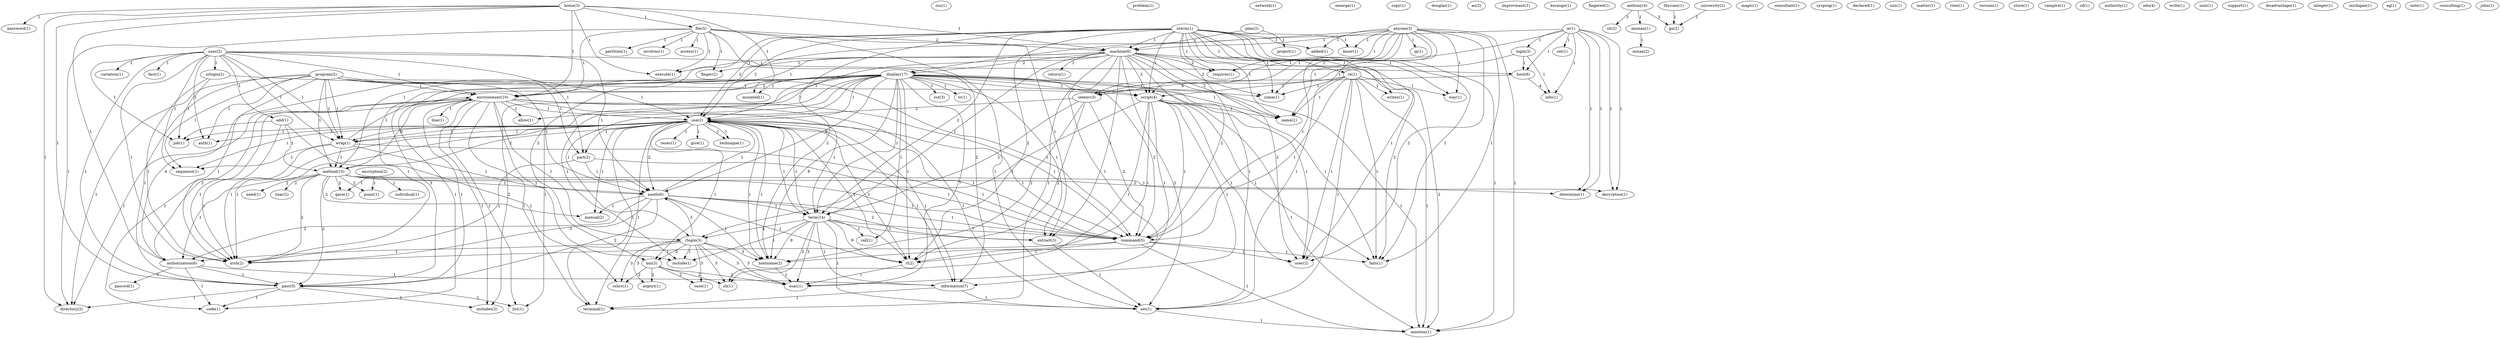 digraph G {
  home [ label="home(3)" ];
  password [ label="password(1)" ];
  file [ label="file(5)" ];
  machine [ label="machine(6)" ];
  environment [ label="environment(10)" ];
  authorization [ label="authorization(6)" ];
  mounted [ label="mounted(1)" ];
  pass [ label="pass(5)" ];
  execute [ label="execute(1)" ];
  directory [ label="directory(2)" ];
  css [ label="css(1)" ];
  uses [ label="uses(2)" ];
  variation [ label="variation(1)" ];
  xrlogin [ label="xrlogin(2)" ];
  add [ label="add(1)" ];
  fact [ label="fact(1)" ];
  job [ label="job(1)" ];
  auth [ label="auth(1)" ];
  host [ label="host(6)" ];
  wrap [ label="wrap(1)" ];
  sequence [ label="sequence(1)" ];
  part [ label="part(2)" ];
  xauth [ label="xauth(6)" ];
  xrsh [ label="xrsh(2)" ];
  wrap [ label="wrap(1)" ];
  anyone [ label="anyone(3)" ];
  ip [ label="ip(1)" ];
  added [ label="added(1)" ];
  know [ label="know(1)" ];
  requires [ label="requires(1)" ];
  display [ label="display(17)" ];
  script [ label="script(4)" ];
  name [ label="name(1)" ];
  come [ label="come(1)" ];
  command [ label="command(5)" ];
  user [ label="user(2)" ];
  way [ label="way(1)" ];
  fails [ label="fails(1)" ];
  set [ label="set(1)" ];
  mention [ label="mention(1)" ];
  problem [ label="problem(1)" ];
  network [ label="network(1)" ];
  nmerge [ label="nmerge(1)" ];
  plan [ label="plan(2)" ];
  project [ label="project(1)" ];
  copy [ label="copy(1)" ];
  douglas [ label="douglas(1)" ];
  au [ label="au(2)" ];
  encryption [ label="encryption(2)" ];
  individual [ label="individual(1)" ];
  point [ label="point(1)" ];
  gave [ label="gave(1)" ];
  improvment [ label="improvment(1)" ];
  kurango [ label="kurango(1)" ];
  fingered [ label="fingered(1)" ];
  ie [ label="ie(1)" ];
  cat [ label="cat(1)" ];
  login [ label="login(3)" ];
  method [ label="method(10)" ];
  info [ label="info(1)" ];
  setenv [ label="setenv(3)" ];
  determine [ label="determine(1)" ];
  decyrption [ label="decyrption(1)" ];
  anthony [ label="anthony(4)" ];
  cit [ label="cit(2)" ];
  ainman [ label="ainman(1)" ];
  gu [ label="gu(2)" ];
  cshrc [ label="cshrc(1)" ];
  magic [ label="magic(1)" ];
  xterm [ label="xterm(1)" ];
  use [ label="use(2)" ];
  bin [ label="bin(3)" ];
  re [ label="re(1)" ];
  use [ label="use(2)" ];
  term [ label="term(14)" ];
  hostname [ label="hostname(2)" ];
  rl [ label="rl(2)" ];
  writes [ label="writes(1)" ];
  inman [ label="inman(2)" ];
  rexec [ label="rexec(1)" ];
  give [ label="give(1)" ];
  manual [ label="manual(2)" ];
  information [ label="information(7)" ];
  technique [ label="technique(1)" ];
  terminal [ label="terminal(1)" ];
  consultant [ label="consultant(1)" ];
  sysprog [ label="sysprog(1)" ];
  declared [ label="declared(1)" ];
  partition [ label="partition(1)" ];
  finger [ label="finger(2)" ];
  involves [ label="involves(1)" ];
  access [ label="access(1)" ];
  extract [ label="extract(3)" ];
  sun [ label="sun(1)" ];
  matter [ label="matter(1)" ];
  return [ label="return(1)" ];
  view [ label="view(1)" ];
  version [ label="version(1)" ];
  thyssen [ label="thyssen(1)" ];
  store [ label="store(1)" ];
  vampire [ label="vampire(1)" ];
  cd [ label="cd(1)" ];
  program [ label="program(2)" ];
  rlogin [ label="rlogin(1)" ];
  export [ label="export(1)" ];
  case [ label="case(1)" ];
  sh [ label="sh(1)" ];
  include [ label="include(1)" ];
  esac [ label="esac(1)" ];
  need [ label="need(1)" ];
  year [ label="year(2)" ];
  authority [ label="authority(1)" ];
  edu [ label="edu(4)" ];
  write [ label="write(1)" ];
  cut [ label="cut(3)" ];
  allow [ label="allow(1)" ];
  code [ label="code(1)" ];
  includes [ label="includes(2)" ];
  tr [ label="tr(1)" ];
  rlogin [ label="rlogin(3)" ];
  list [ label="list(1)" ];
  call [ label="call(1)" ];
  line [ label="line(1)" ];
  unix [ label="unix(1)" ];
  passwd [ label="passwd(1)" ];
  university [ label="university(2)" ];
  support [ label="support(1)" ];
  ie [ label="ie(1)" ];
  thyssen [ label="thyssen(1)" ];
  disadvantage [ label="disadvantage(1)" ];
  integer [ label="integer(1)" ];
  michigan [ label="michigan(1)" ];
  eg [ label="eg(1)" ];
  note [ label="note(1)" ];
  consulting [ label="consulting(1)" ];
  john [ label="john(1)" ];
  home -> password [ label="1" ];
  home -> file [ label="1" ];
  home -> machine [ label="1" ];
  home -> environment [ label="1" ];
  home -> authorization [ label="1" ];
  home -> mounted [ label="1" ];
  home -> pass [ label="1" ];
  home -> execute [ label="1" ];
  home -> directory [ label="1" ];
  uses -> variation [ label="1" ];
  uses -> xrlogin [ label="1" ];
  uses -> add [ label="1" ];
  uses -> fact [ label="1" ];
  uses -> job [ label="1" ];
  uses -> auth [ label="1" ];
  uses -> host [ label="1" ];
  uses -> wrap [ label="1" ];
  uses -> sequence [ label="1" ];
  uses -> environment [ label="1" ];
  uses -> part [ label="1" ];
  uses -> xauth [ label="1" ];
  uses -> pass [ label="1" ];
  uses -> xrsh [ label="1" ];
  uses -> wrap [ label="1" ];
  anyone -> ip [ label="1" ];
  anyone -> added [ label="1" ];
  anyone -> machine [ label="1" ];
  anyone -> know [ label="1" ];
  anyone -> requires [ label="1" ];
  anyone -> display [ label="1" ];
  anyone -> script [ label="1" ];
  anyone -> name [ label="1" ];
  anyone -> come [ label="1" ];
  anyone -> command [ label="1" ];
  anyone -> user [ label="2" ];
  anyone -> way [ label="1" ];
  anyone -> fails [ label="1" ];
  anyone -> set [ label="1" ];
  anyone -> mention [ label="1" ];
  plan -> project [ label="1" ];
  plan -> machine [ label="1" ];
  xrlogin -> job [ label="1" ];
  xrlogin -> script [ label="1" ];
  xrlogin -> xrsh [ label="1" ];
  encryption -> individual [ label="1" ];
  encryption -> point [ label="1" ];
  encryption -> gave [ label="1" ];
  ie -> cat [ label="1" ];
  ie -> login [ label="1" ];
  ie -> host [ label="1" ];
  ie -> method [ label="1" ];
  ie -> info [ label="1" ];
  ie -> setenv [ label="1" ];
  ie -> determine [ label="1" ];
  ie -> decyrption [ label="1" ];
  anthony -> cit [ label="3" ];
  anthony -> ainman [ label="1" ];
  anthony -> gu [ label="3" ];
  add -> job [ label="1" ];
  add -> method [ label="1" ];
  add -> cshrc [ label="1" ];
  add -> xrsh [ label="1" ];
  xterm -> use [ label="2" ];
  xterm -> added [ label="1" ];
  xterm -> machine [ label="1" ];
  xterm -> know [ label="1" ];
  xterm -> bin [ label="2" ];
  xterm -> requires [ label="1" ];
  xterm -> re [ label="1" ];
  xterm -> script [ label="1" ];
  xterm -> use [ label="2" ];
  xterm -> name [ label="1" ];
  xterm -> term [ label="2" ];
  xterm -> come [ label="1" ];
  xterm -> hostname [ label="2" ];
  xterm -> user [ label="1" ];
  xterm -> rl [ label="2" ];
  xterm -> way [ label="1" ];
  xterm -> writes [ label="1" ];
  xterm -> fails [ label="1" ];
  xterm -> set [ label="1" ];
  xterm -> mention [ label="1" ];
  ainman -> inman [ label="1" ];
  use -> job [ label="1" ];
  use -> auth [ label="1" ];
  use -> wrap [ label="1" ];
  use -> bin [ label="1" ];
  use -> method [ label="2" ];
  use -> rexec [ label="1" ];
  use -> give [ label="1" ];
  use -> sequence [ label="1" ];
  use -> part [ label="1" ];
  use -> xauth [ label="2" ];
  use -> manual [ label="1" ];
  use -> term [ label="1" ];
  use -> hostname [ label="1" ];
  use -> command [ label="1" ];
  use -> information [ label="1" ];
  use -> rl [ label="1" ];
  use -> technique [ label="1" ];
  use -> terminal [ label="1" ];
  use -> xrsh [ label="1" ];
  use -> wrap [ label="1" ];
  file -> partition [ label="1" ];
  file -> machine [ label="2" ];
  file -> environment [ label="1" ];
  file -> finger [ label="1" ];
  file -> involves [ label="1" ];
  file -> execute [ label="1" ];
  file -> access [ label="1" ];
  file -> information [ label="2" ];
  file -> extract [ label="1" ];
  file -> directory [ label="1" ];
  file -> set [ label="1" ];
  machine -> return [ label="1" ];
  machine -> requires [ label="2" ];
  machine -> display [ label="2" ];
  machine -> environment [ label="1" ];
  machine -> finger [ label="1" ];
  machine -> script [ label="2" ];
  machine -> use [ label="1" ];
  machine -> name [ label="2" ];
  machine -> term [ label="1" ];
  machine -> come [ label="2" ];
  machine -> command [ label="2" ];
  machine -> user [ label="2" ];
  machine -> execute [ label="1" ];
  machine -> information [ label="1" ];
  machine -> terminal [ label="1" ];
  machine -> fails [ label="2" ];
  machine -> extract [ label="1" ];
  machine -> set [ label="2" ];
  machine -> mention [ label="2" ];
  thyssen -> gu [ label="1" ];
  program -> auth [ label="1" ];
  program -> wrap [ label="1" ];
  program -> method [ label="1" ];
  program -> sequence [ label="1" ];
  program -> environment [ label="1" ];
  program -> part [ label="1" ];
  program -> xauth [ label="1" ];
  program -> pass [ label="1" ];
  program -> use [ label="1" ];
  program -> command [ label="1" ];
  program -> xrsh [ label="1" ];
  program -> wrap [ label="1" ];
  program -> directory [ label="1" ];
  rlogin -> bin [ label="3" ];
  rlogin -> cshrc [ label="3" ];
  rlogin -> export [ label="3" ];
  rlogin -> case [ label="3" ];
  rlogin -> xauth [ label="3" ];
  rlogin -> authorization [ label="1" ];
  rlogin -> hostname [ label="3" ];
  rlogin -> sh [ label="3" ];
  rlogin -> include [ label="1" ];
  rlogin -> esac [ label="3" ];
  login -> host [ label="1" ];
  login -> info [ label="1" ];
  login -> setenv [ label="1" ];
  host -> info [ label="4" ];
  host -> setenv [ label="4" ];
  wrap -> method [ label="1" ];
  wrap -> sequence [ label="1" ];
  wrap -> environment [ label="1" ];
  wrap -> xauth [ label="1" ];
  wrap -> command [ label="1" ];
  wrap -> xrsh [ label="1" ];
  bin -> cshrc [ label="2" ];
  bin -> export [ label="2" ];
  bin -> case [ label="2" ];
  bin -> sh [ label="2" ];
  bin -> esac [ label="2" ];
  method -> point [ label="2" ];
  method -> need [ label="2" ];
  method -> gave [ label="2" ];
  method -> environment [ label="1" ];
  method -> xauth [ label="1" ];
  method -> authorization [ label="1" ];
  method -> manual [ label="2" ];
  method -> pass [ label="2" ];
  method -> determine [ label="1" ];
  method -> command [ label="1" ];
  method -> year [ label="2" ];
  method -> xrsh [ label="2" ];
  method -> decyrption [ label="1" ];
  setenv -> use [ label="2" ];
  setenv -> term [ label="2" ];
  setenv -> hostname [ label="2" ];
  setenv -> command [ label="2" ];
  setenv -> rl [ label="2" ];
  display -> environment [ label="2" ];
  display -> xauth [ label="9" ];
  display -> authorization [ label="4" ];
  display -> cut [ label="1" ];
  display -> mounted [ label="1" ];
  display -> pass [ label="3" ];
  display -> script [ label="1" ];
  display -> use [ label="1" ];
  display -> name [ label="1" ];
  display -> term [ label="1" ];
  display -> come [ label="1" ];
  display -> hostname [ label="8" ];
  display -> allow [ label="1" ];
  display -> code [ label="1" ];
  display -> command [ label="2" ];
  display -> user [ label="1" ];
  display -> rl [ label="1" ];
  display -> includes [ label="2" ];
  display -> include [ label="1" ];
  display -> tr [ label="1" ];
  display -> rlogin [ label="1" ];
  display -> xrsh [ label="1" ];
  display -> fails [ label="1" ];
  display -> esac [ label="7" ];
  display -> list [ label="1" ];
  display -> extract [ label="1" ];
  display -> call [ label="1" ];
  display -> mention [ label="1" ];
  environment -> authorization [ label="2" ];
  environment -> pass [ label="1" ];
  environment -> use [ label="1" ];
  environment -> term [ label="1" ];
  environment -> line [ label="1" ];
  environment -> allow [ label="1" ];
  environment -> code [ label="1" ];
  environment -> command [ label="1" ];
  environment -> includes [ label="1" ];
  environment -> include [ label="1" ];
  environment -> rlogin [ label="1" ];
  environment -> terminal [ label="1" ];
  environment -> list [ label="1" ];
  environment -> directory [ label="1" ];
  environment -> set [ label="1" ];
  part -> xauth [ label="1" ];
  part -> command [ label="1" ];
  part -> xrsh [ label="1" ];
  re -> script [ label="1" ];
  re -> name [ label="1" ];
  re -> come [ label="1" ];
  re -> command [ label="1" ];
  re -> user [ label="1" ];
  re -> way [ label="1" ];
  re -> writes [ label="1" ];
  re -> fails [ label="1" ];
  re -> set [ label="1" ];
  re -> mention [ label="1" ];
  xauth -> authorization [ label="2" ];
  xauth -> manual [ label="1" ];
  xauth -> pass [ label="2" ];
  xauth -> use [ label="1" ];
  xauth -> term [ label="1" ];
  xauth -> hostname [ label="1" ];
  xauth -> command [ label="1" ];
  xauth -> rl [ label="1" ];
  xauth -> xrsh [ label="3" ];
  xauth -> extract [ label="2" ];
  authorization -> passwd [ label="1" ];
  authorization -> pass [ label="1" ];
  authorization -> code [ label="1" ];
  authorization -> information [ label="1" ];
  university -> gu [ label="1" ];
  pass -> code [ label="1" ];
  pass -> includes [ label="1" ];
  pass -> list [ label="1" ];
  pass -> directory [ label="1" ];
  script -> name [ label="1" ];
  script -> hostname [ label="1" ];
  script -> sh [ label="1" ];
  script -> command [ label="1" ];
  script -> user [ label="1" ];
  script -> rl [ label="1" ];
  script -> rlogin [ label="1" ];
  script -> fails [ label="1" ];
  script -> esac [ label="1" ];
  script -> mention [ label="1" ];
  use -> term [ label="1" ];
  use -> hostname [ label="1" ];
  use -> command [ label="1" ];
  use -> information [ label="1" ];
  use -> rl [ label="1" ];
  use -> technique [ label="1" ];
  use -> terminal [ label="1" ];
  use -> xrsh [ label="1" ];
  use -> wrap [ label="1" ];
  term -> hostname [ label="9" ];
  term -> sh [ label="3" ];
  term -> command [ label="7" ];
  term -> information [ label="1" ];
  term -> rl [ label="9" ];
  term -> include [ label="1" ];
  term -> rlogin [ label="4" ];
  term -> esac [ label="3" ];
  term -> extract [ label="1" ];
  term -> set [ label="1" ];
  term -> call [ label="1" ];
  ie -> determine [ label="1" ];
  ie -> decyrption [ label="1" ];
  hostname -> esac [ label="1" ];
  command -> user [ label="1" ];
  command -> rl [ label="1" ];
  command -> xrsh [ label="1" ];
  command -> fails [ label="1" ];
  command -> mention [ label="1" ];
  information -> terminal [ label="1" ];
  information -> set [ label="1" ];
  rl -> esac [ label="1" ];
  rlogin -> esac [ label="3" ];
  extract -> set [ label="1" ];
  set -> mention [ label="1" ];
}

